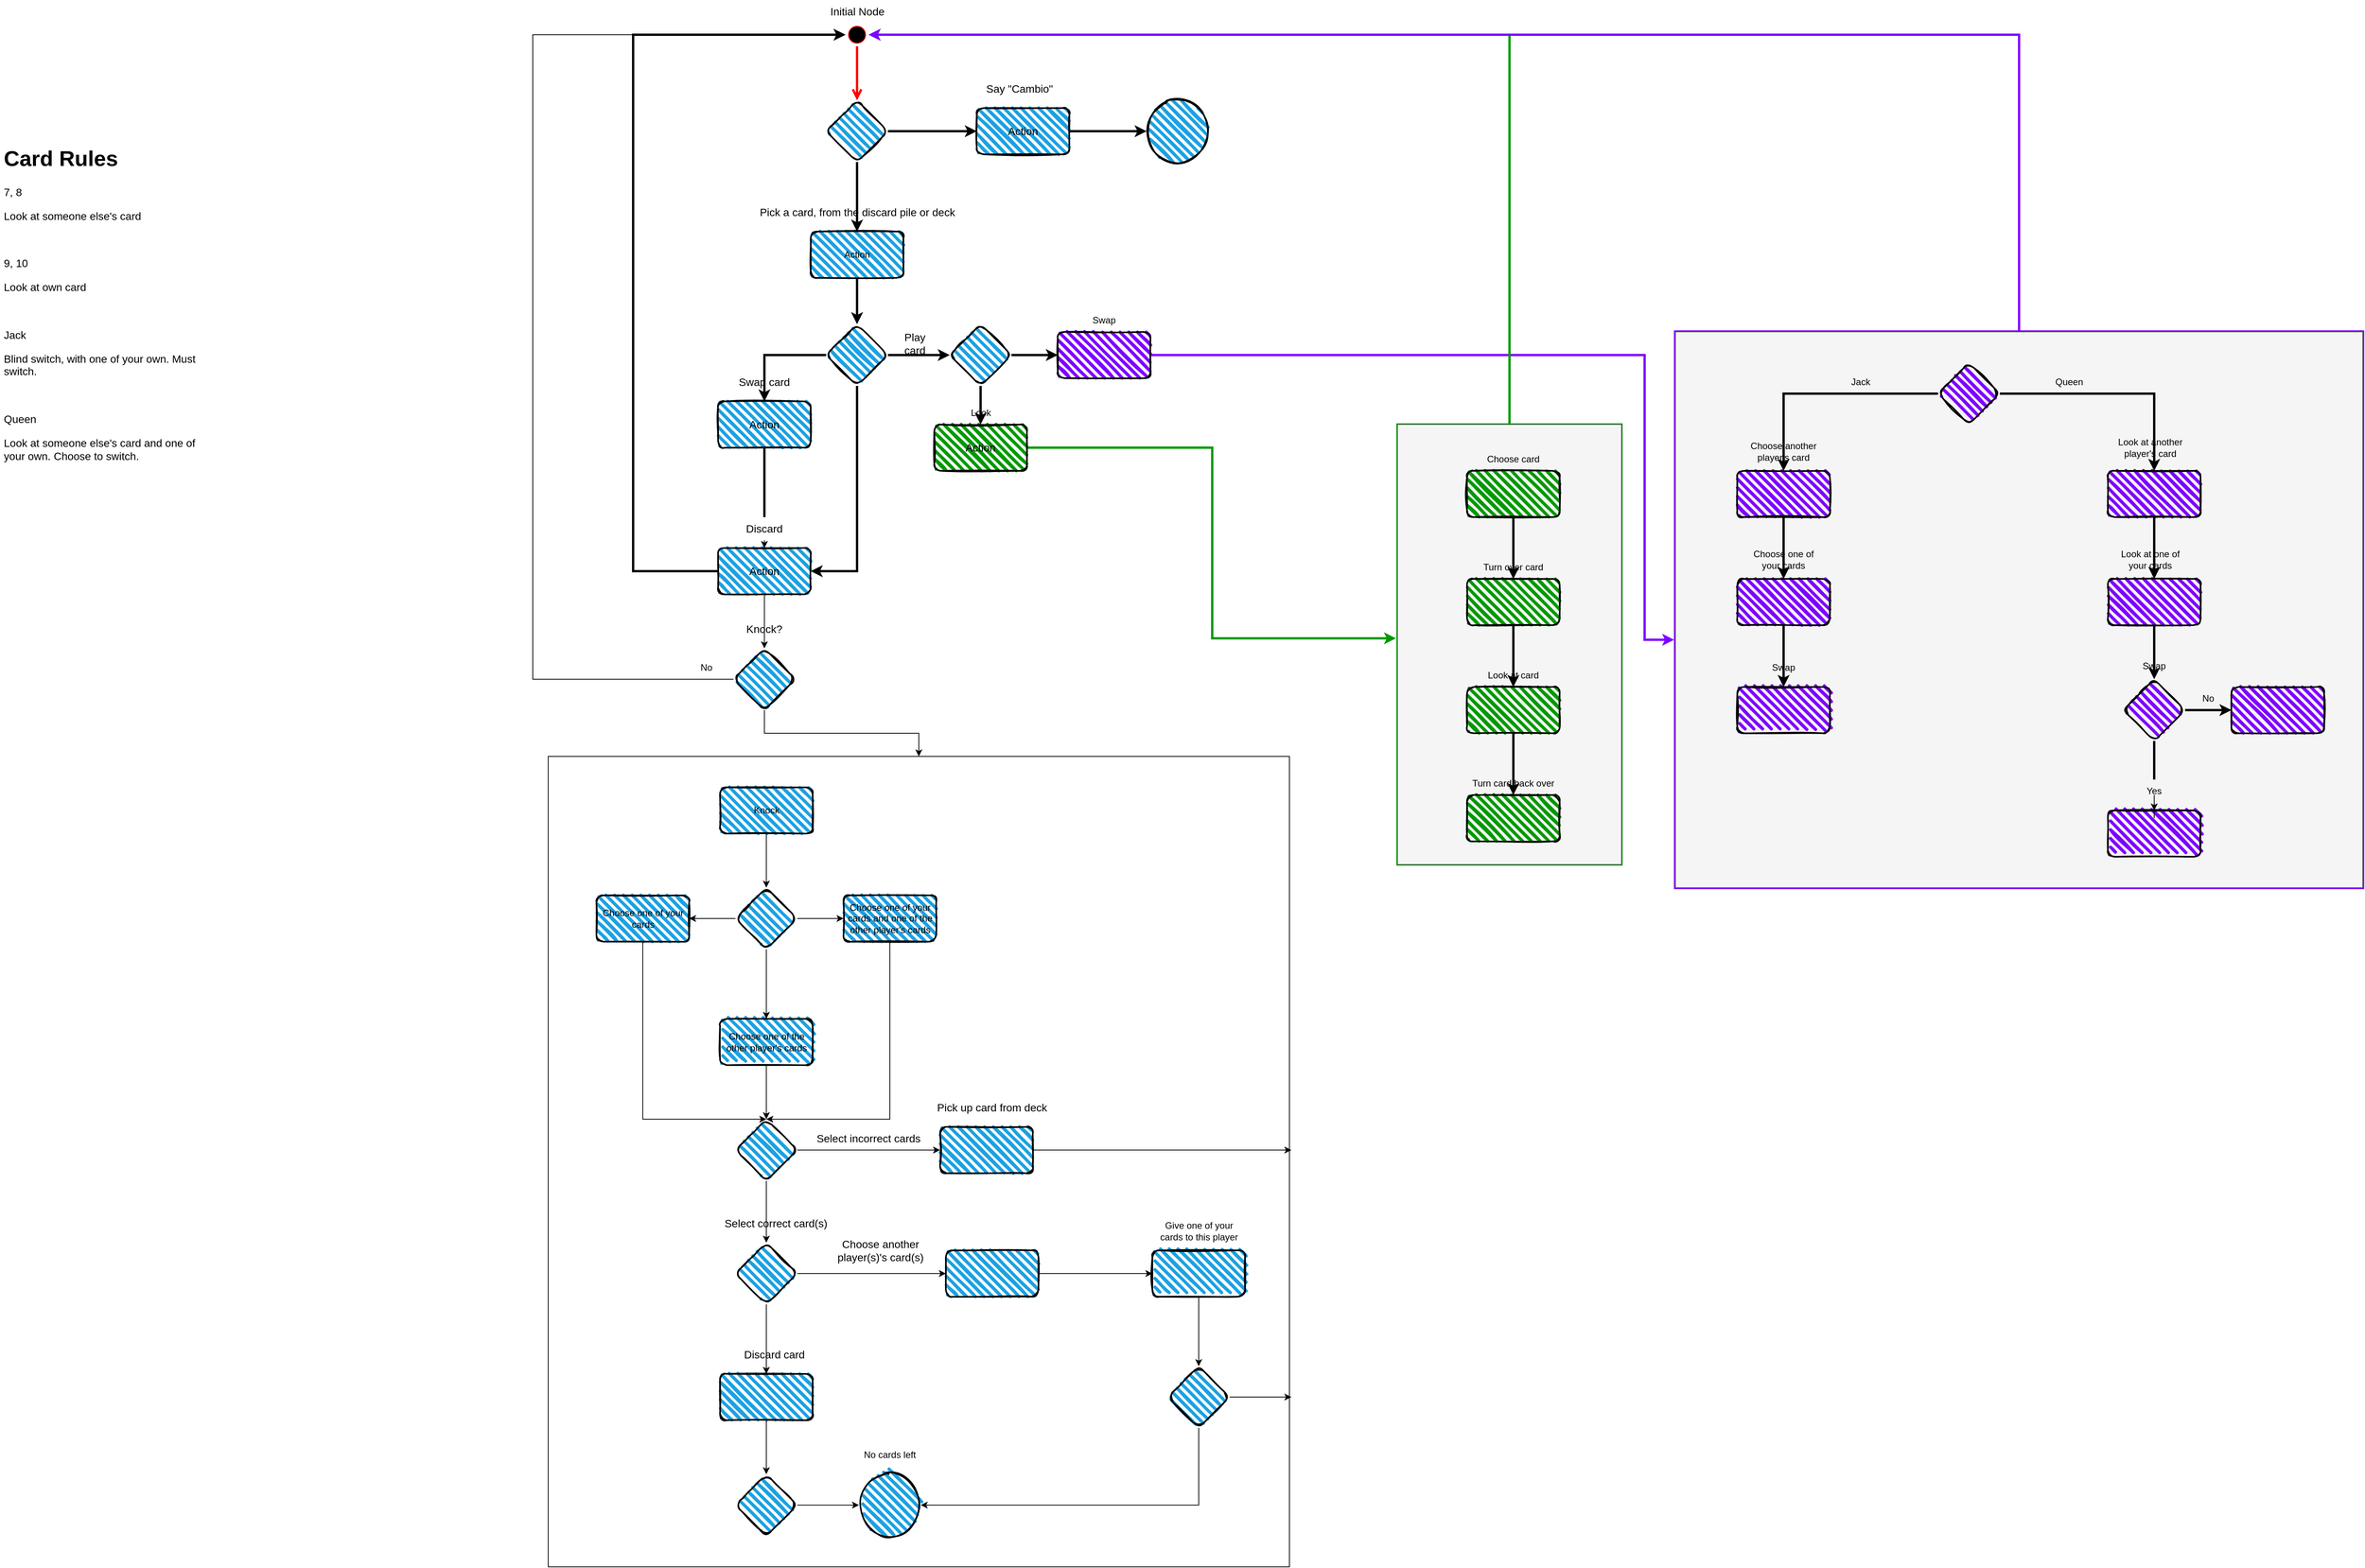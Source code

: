 <mxfile version="20.7.4" type="github">
  <diagram id="kgpKYQtTHZ0yAKxKKP6v" name="Page-1">
    <mxGraphModel dx="4380" dy="2946" grid="1" gridSize="10" guides="1" tooltips="1" connect="1" arrows="1" fold="1" page="1" pageScale="1" pageWidth="850" pageHeight="1100" math="0" shadow="0">
      <root>
        <mxCell id="0" />
        <mxCell id="1" parent="0" />
        <mxCell id="s_BYXz4qT-eq0fjf7td5-2" value="" style="ellipse;html=1;shape=startState;fillColor=#000000;strokeColor=#ff0000;" parent="1" vertex="1">
          <mxGeometry x="425" y="-130" width="30" height="30" as="geometry" />
        </mxCell>
        <mxCell id="s_BYXz4qT-eq0fjf7td5-3" value="" style="edgeStyle=orthogonalEdgeStyle;html=1;verticalAlign=bottom;endArrow=open;endSize=8;strokeColor=#ff0000;rounded=0;entryX=0.5;entryY=0;entryDx=0;entryDy=0;strokeWidth=3;" parent="1" source="s_BYXz4qT-eq0fjf7td5-2" target="s_BYXz4qT-eq0fjf7td5-45" edge="1">
          <mxGeometry relative="1" as="geometry">
            <mxPoint x="440" y="-60" as="targetPoint" />
          </mxGeometry>
        </mxCell>
        <mxCell id="s_BYXz4qT-eq0fjf7td5-54" value="" style="edgeStyle=orthogonalEdgeStyle;rounded=0;orthogonalLoop=1;jettySize=auto;html=1;fontSize=14;fontColor=#000000;entryX=0.5;entryY=0;entryDx=0;entryDy=0;strokeWidth=3;" parent="1" source="s_BYXz4qT-eq0fjf7td5-4" target="s_BYXz4qT-eq0fjf7td5-53" edge="1">
          <mxGeometry relative="1" as="geometry">
            <mxPoint x="440" y="240" as="targetPoint" />
          </mxGeometry>
        </mxCell>
        <mxCell id="s_BYXz4qT-eq0fjf7td5-4" value="Action" style="rounded=1;whiteSpace=wrap;html=1;strokeWidth=2;fillWeight=4;hachureGap=8;hachureAngle=45;fillColor=#1ba1e2;sketch=1;" parent="1" vertex="1">
          <mxGeometry x="380" y="140" width="120" height="60" as="geometry" />
        </mxCell>
        <mxCell id="s_BYXz4qT-eq0fjf7td5-7" value="Initial Node" style="text;html=1;align=center;verticalAlign=middle;resizable=0;points=[];autosize=1;strokeColor=none;fillColor=none;fontSize=14;fontColor=#000000;" parent="1" vertex="1">
          <mxGeometry x="395" y="-160" width="90" height="30" as="geometry" />
        </mxCell>
        <mxCell id="s_BYXz4qT-eq0fjf7td5-22" value="&lt;div&gt;Play card&lt;/div&gt;" style="text;html=1;strokeColor=none;fillColor=none;align=center;verticalAlign=middle;whiteSpace=wrap;rounded=0;fontSize=14;fontColor=#000000;" parent="1" vertex="1">
          <mxGeometry x="485" y="270" width="60" height="30" as="geometry" />
        </mxCell>
        <mxCell id="eqHWDvqcZG0WB3tzP_YS-23" value="" style="edgeStyle=orthogonalEdgeStyle;rounded=0;orthogonalLoop=1;jettySize=auto;html=1;strokeWidth=3;" parent="1" source="s_BYXz4qT-eq0fjf7td5-27" target="eqHWDvqcZG0WB3tzP_YS-22" edge="1">
          <mxGeometry relative="1" as="geometry" />
        </mxCell>
        <mxCell id="s_BYXz4qT-eq0fjf7td5-27" value="Action" style="rounded=1;whiteSpace=wrap;html=1;strokeWidth=2;fillWeight=4;hachureGap=8;hachureAngle=45;fillColor=#1ba1e2;sketch=1;fontSize=14;fontColor=#000000;" parent="1" vertex="1">
          <mxGeometry x="595" y="-20" width="120" height="60" as="geometry" />
        </mxCell>
        <mxCell id="s_BYXz4qT-eq0fjf7td5-32" value="&lt;h1&gt;Card Rules &lt;br&gt;&lt;/h1&gt;&lt;p&gt;7, 8&lt;/p&gt;&lt;p&gt;Look at someone else&#39;s card&lt;/p&gt;&lt;p&gt;&lt;br&gt;&lt;/p&gt;&lt;p&gt;9, 10&lt;/p&gt;&lt;p&gt;Look at own card&lt;/p&gt;&lt;p&gt;&lt;br&gt;&lt;/p&gt;&lt;p&gt;Jack&lt;/p&gt;&lt;p&gt;Blind switch, with one of your own. Must switch.&lt;br&gt;&lt;/p&gt;&lt;p&gt;&lt;br&gt;&lt;/p&gt;&lt;p&gt;Queen&lt;/p&gt;&lt;p&gt;Look at someone else&#39;s card and one of your own. Choose to switch.&lt;br&gt;&lt;/p&gt;" style="text;html=1;strokeColor=none;fillColor=none;spacing=5;spacingTop=-20;whiteSpace=wrap;overflow=hidden;rounded=0;fontSize=14;fontColor=#000000;" parent="1" vertex="1">
          <mxGeometry x="-670" y="20" width="270" height="440" as="geometry" />
        </mxCell>
        <mxCell id="s_BYXz4qT-eq0fjf7td5-33" value="Say &quot;Cambio&quot;" style="text;html=1;align=center;verticalAlign=middle;resizable=0;points=[];autosize=1;strokeColor=none;fillColor=none;fontSize=14;fontColor=#000000;" parent="1" vertex="1">
          <mxGeometry x="595" y="-60" width="110" height="30" as="geometry" />
        </mxCell>
        <mxCell id="s_BYXz4qT-eq0fjf7td5-34" value="&lt;div&gt;Pick a card, from the discard pile or deck&lt;/div&gt;" style="text;html=1;align=center;verticalAlign=middle;resizable=0;points=[];autosize=1;strokeColor=none;fillColor=none;fontSize=14;fontColor=#000000;" parent="1" vertex="1">
          <mxGeometry x="300" y="100" width="280" height="30" as="geometry" />
        </mxCell>
        <mxCell id="s_BYXz4qT-eq0fjf7td5-41" style="edgeStyle=orthogonalEdgeStyle;rounded=0;orthogonalLoop=1;jettySize=auto;html=1;exitX=0.5;exitY=1;exitDx=0;exitDy=0;entryX=0.5;entryY=0;entryDx=0;entryDy=0;fontSize=14;fontColor=#000000;startArrow=none;" parent="1" source="s_BYXz4qT-eq0fjf7td5-23" target="s_BYXz4qT-eq0fjf7td5-40" edge="1">
          <mxGeometry relative="1" as="geometry" />
        </mxCell>
        <mxCell id="s_BYXz4qT-eq0fjf7td5-36" value="Action" style="rounded=1;whiteSpace=wrap;html=1;strokeWidth=2;fillWeight=4;hachureGap=8;hachureAngle=45;fillColor=#1ba1e2;sketch=1;fontSize=14;fontColor=#000000;" parent="1" vertex="1">
          <mxGeometry x="260" y="360" width="120" height="60" as="geometry" />
        </mxCell>
        <mxCell id="eqHWDvqcZG0WB3tzP_YS-90" style="edgeStyle=orthogonalEdgeStyle;rounded=0;orthogonalLoop=1;jettySize=auto;html=1;exitX=1;exitY=0.5;exitDx=0;exitDy=0;entryX=-0.007;entryY=0.486;entryDx=0;entryDy=0;entryPerimeter=0;strokeWidth=3;strokeColor=#009900;" parent="1" source="s_BYXz4qT-eq0fjf7td5-37" target="eqHWDvqcZG0WB3tzP_YS-24" edge="1">
          <mxGeometry relative="1" as="geometry" />
        </mxCell>
        <mxCell id="s_BYXz4qT-eq0fjf7td5-37" value="Action" style="rounded=1;whiteSpace=wrap;html=1;strokeWidth=2;fillWeight=4;hachureGap=8;hachureAngle=45;fillColor=#009900;sketch=1;fontSize=14;fontColor=#000000;" parent="1" vertex="1">
          <mxGeometry x="540" y="390" width="120" height="60" as="geometry" />
        </mxCell>
        <mxCell id="s_BYXz4qT-eq0fjf7td5-39" value="Swap card" style="text;html=1;strokeColor=none;fillColor=none;align=center;verticalAlign=middle;whiteSpace=wrap;rounded=0;fontSize=14;fontColor=#000000;" parent="1" vertex="1">
          <mxGeometry x="275" y="320" width="90" height="30" as="geometry" />
        </mxCell>
        <mxCell id="s_BYXz4qT-eq0fjf7td5-52" style="edgeStyle=orthogonalEdgeStyle;rounded=0;orthogonalLoop=1;jettySize=auto;html=1;exitX=0;exitY=0.5;exitDx=0;exitDy=0;entryX=0;entryY=0.5;entryDx=0;entryDy=0;fontSize=14;fontColor=#000000;strokeWidth=3;" parent="1" source="s_BYXz4qT-eq0fjf7td5-40" target="s_BYXz4qT-eq0fjf7td5-2" edge="1">
          <mxGeometry relative="1" as="geometry">
            <Array as="points">
              <mxPoint x="150" y="580" />
              <mxPoint x="150" y="-115" />
            </Array>
          </mxGeometry>
        </mxCell>
        <mxCell id="dbSyfrJVP08CMZ8hDKbJ-19" value="" style="edgeStyle=orthogonalEdgeStyle;rounded=0;orthogonalLoop=1;jettySize=auto;html=1;" edge="1" parent="1" source="s_BYXz4qT-eq0fjf7td5-40" target="dbSyfrJVP08CMZ8hDKbJ-18">
          <mxGeometry relative="1" as="geometry" />
        </mxCell>
        <mxCell id="s_BYXz4qT-eq0fjf7td5-40" value="Action" style="rounded=1;whiteSpace=wrap;html=1;strokeWidth=2;fillWeight=4;hachureGap=8;hachureAngle=45;fillColor=#1ba1e2;sketch=1;fontSize=14;fontColor=#000000;" parent="1" vertex="1">
          <mxGeometry x="260" y="550" width="120" height="60" as="geometry" />
        </mxCell>
        <mxCell id="s_BYXz4qT-eq0fjf7td5-23" value="Discard" style="text;html=1;strokeColor=none;fillColor=none;align=center;verticalAlign=middle;whiteSpace=wrap;rounded=0;fontSize=14;fontColor=#000000;" parent="1" vertex="1">
          <mxGeometry x="290" y="510" width="60" height="30" as="geometry" />
        </mxCell>
        <mxCell id="s_BYXz4qT-eq0fjf7td5-42" value="" style="edgeStyle=orthogonalEdgeStyle;rounded=0;orthogonalLoop=1;jettySize=auto;html=1;exitX=0.5;exitY=1;exitDx=0;exitDy=0;entryX=0.5;entryY=0;entryDx=0;entryDy=0;fontSize=14;fontColor=#000000;endArrow=none;strokeWidth=3;" parent="1" source="s_BYXz4qT-eq0fjf7td5-36" target="s_BYXz4qT-eq0fjf7td5-23" edge="1">
          <mxGeometry relative="1" as="geometry">
            <mxPoint x="320" y="420" as="sourcePoint" />
            <mxPoint x="320" y="470" as="targetPoint" />
          </mxGeometry>
        </mxCell>
        <mxCell id="s_BYXz4qT-eq0fjf7td5-48" style="edgeStyle=orthogonalEdgeStyle;rounded=0;orthogonalLoop=1;jettySize=auto;html=1;exitX=0.5;exitY=1;exitDx=0;exitDy=0;entryX=0.5;entryY=0;entryDx=0;entryDy=0;fontSize=14;fontColor=#000000;strokeWidth=3;" parent="1" source="s_BYXz4qT-eq0fjf7td5-45" target="s_BYXz4qT-eq0fjf7td5-4" edge="1">
          <mxGeometry relative="1" as="geometry" />
        </mxCell>
        <mxCell id="s_BYXz4qT-eq0fjf7td5-50" style="edgeStyle=orthogonalEdgeStyle;rounded=0;orthogonalLoop=1;jettySize=auto;html=1;exitX=1;exitY=0.5;exitDx=0;exitDy=0;entryX=0;entryY=0.5;entryDx=0;entryDy=0;fontSize=14;fontColor=#000000;strokeWidth=3;" parent="1" source="s_BYXz4qT-eq0fjf7td5-45" target="s_BYXz4qT-eq0fjf7td5-27" edge="1">
          <mxGeometry relative="1" as="geometry" />
        </mxCell>
        <mxCell id="s_BYXz4qT-eq0fjf7td5-45" value="" style="rhombus;whiteSpace=wrap;html=1;fontSize=14;fillColor=#1ba1e2;fontColor=#000000;rounded=1;strokeWidth=2;fillWeight=4;hachureGap=8;hachureAngle=45;sketch=1;" parent="1" vertex="1">
          <mxGeometry x="400" y="-30" width="80" height="80" as="geometry" />
        </mxCell>
        <mxCell id="s_BYXz4qT-eq0fjf7td5-56" style="edgeStyle=orthogonalEdgeStyle;rounded=0;orthogonalLoop=1;jettySize=auto;html=1;exitX=0;exitY=0.5;exitDx=0;exitDy=0;fontSize=14;fontColor=#000000;entryX=0.5;entryY=0;entryDx=0;entryDy=0;strokeWidth=3;" parent="1" source="s_BYXz4qT-eq0fjf7td5-53" target="s_BYXz4qT-eq0fjf7td5-36" edge="1">
          <mxGeometry relative="1" as="geometry">
            <mxPoint x="330" y="280" as="targetPoint" />
          </mxGeometry>
        </mxCell>
        <mxCell id="eqHWDvqcZG0WB3tzP_YS-37" style="edgeStyle=orthogonalEdgeStyle;rounded=0;orthogonalLoop=1;jettySize=auto;html=1;exitX=0.5;exitY=1;exitDx=0;exitDy=0;entryX=1;entryY=0.5;entryDx=0;entryDy=0;strokeWidth=3;" parent="1" source="s_BYXz4qT-eq0fjf7td5-53" target="s_BYXz4qT-eq0fjf7td5-40" edge="1">
          <mxGeometry relative="1" as="geometry" />
        </mxCell>
        <mxCell id="eqHWDvqcZG0WB3tzP_YS-40" value="" style="edgeStyle=orthogonalEdgeStyle;rounded=0;orthogonalLoop=1;jettySize=auto;html=1;strokeWidth=3;" parent="1" source="s_BYXz4qT-eq0fjf7td5-53" target="eqHWDvqcZG0WB3tzP_YS-39" edge="1">
          <mxGeometry relative="1" as="geometry" />
        </mxCell>
        <mxCell id="s_BYXz4qT-eq0fjf7td5-53" value="" style="rhombus;whiteSpace=wrap;html=1;fillColor=#1ba1e2;rounded=1;strokeWidth=2;fillWeight=4;hachureGap=8;hachureAngle=45;sketch=1;" parent="1" vertex="1">
          <mxGeometry x="400" y="260" width="80" height="80" as="geometry" />
        </mxCell>
        <mxCell id="s_BYXz4qT-eq0fjf7td5-59" value="Knock?" style="text;html=1;strokeColor=none;fillColor=none;align=center;verticalAlign=middle;whiteSpace=wrap;rounded=0;fontSize=14;fontColor=#000000;" parent="1" vertex="1">
          <mxGeometry x="290" y="640" width="60" height="30" as="geometry" />
        </mxCell>
        <mxCell id="eqHWDvqcZG0WB3tzP_YS-22" value="" style="ellipse;whiteSpace=wrap;html=1;fontSize=14;fillColor=#1ba1e2;fontColor=#000000;rounded=1;strokeWidth=2;fillWeight=4;hachureGap=8;hachureAngle=45;sketch=1;" parent="1" vertex="1">
          <mxGeometry x="815" y="-30" width="80" height="80" as="geometry" />
        </mxCell>
        <mxCell id="eqHWDvqcZG0WB3tzP_YS-42" value="" style="edgeStyle=orthogonalEdgeStyle;rounded=0;orthogonalLoop=1;jettySize=auto;html=1;strokeWidth=3;" parent="1" source="eqHWDvqcZG0WB3tzP_YS-39" target="eqHWDvqcZG0WB3tzP_YS-41" edge="1">
          <mxGeometry relative="1" as="geometry" />
        </mxCell>
        <mxCell id="eqHWDvqcZG0WB3tzP_YS-43" style="edgeStyle=orthogonalEdgeStyle;rounded=0;orthogonalLoop=1;jettySize=auto;html=1;exitX=0.5;exitY=1;exitDx=0;exitDy=0;strokeWidth=3;" parent="1" source="eqHWDvqcZG0WB3tzP_YS-39" target="s_BYXz4qT-eq0fjf7td5-37" edge="1">
          <mxGeometry relative="1" as="geometry" />
        </mxCell>
        <mxCell id="eqHWDvqcZG0WB3tzP_YS-39" value="" style="rhombus;whiteSpace=wrap;html=1;fillColor=#1ba1e2;rounded=1;strokeWidth=2;fillWeight=4;hachureGap=8;hachureAngle=45;sketch=1;" parent="1" vertex="1">
          <mxGeometry x="560" y="260" width="80" height="80" as="geometry" />
        </mxCell>
        <mxCell id="eqHWDvqcZG0WB3tzP_YS-91" style="edgeStyle=orthogonalEdgeStyle;rounded=0;orthogonalLoop=1;jettySize=auto;html=1;exitX=1;exitY=0.5;exitDx=0;exitDy=0;entryX=-0.002;entryY=0.554;entryDx=0;entryDy=0;entryPerimeter=0;strokeColor=#7F00FF;strokeWidth=3;" parent="1" source="eqHWDvqcZG0WB3tzP_YS-41" target="eqHWDvqcZG0WB3tzP_YS-49" edge="1">
          <mxGeometry relative="1" as="geometry">
            <Array as="points">
              <mxPoint x="1460" y="300" />
              <mxPoint x="1460" y="669" />
            </Array>
          </mxGeometry>
        </mxCell>
        <mxCell id="eqHWDvqcZG0WB3tzP_YS-41" value="" style="whiteSpace=wrap;html=1;fillColor=#7F00FF;rounded=1;strokeWidth=2;fillWeight=4;hachureGap=8;hachureAngle=45;sketch=1;" parent="1" vertex="1">
          <mxGeometry x="700" y="270" width="120" height="60" as="geometry" />
        </mxCell>
        <mxCell id="eqHWDvqcZG0WB3tzP_YS-44" value="Swap" style="text;html=1;strokeColor=none;fillColor=none;align=center;verticalAlign=middle;whiteSpace=wrap;rounded=0;" parent="1" vertex="1">
          <mxGeometry x="730" y="240" width="60" height="30" as="geometry" />
        </mxCell>
        <mxCell id="eqHWDvqcZG0WB3tzP_YS-45" value="Look" style="text;html=1;align=center;verticalAlign=middle;resizable=0;points=[];autosize=1;strokeColor=none;fillColor=none;" parent="1" vertex="1">
          <mxGeometry x="575" y="360" width="50" height="30" as="geometry" />
        </mxCell>
        <mxCell id="eqHWDvqcZG0WB3tzP_YS-48" value="" style="group;strokeColor=#009900;strokeWidth=3;" parent="1" vertex="1" connectable="0">
          <mxGeometry x="1140" y="390" width="290" height="570" as="geometry" />
        </mxCell>
        <mxCell id="eqHWDvqcZG0WB3tzP_YS-24" value="" style="rounded=0;whiteSpace=wrap;html=1;fillColor=#f5f5f5;strokeColor=#666666;fontColor=#333333;" parent="eqHWDvqcZG0WB3tzP_YS-48" vertex="1">
          <mxGeometry width="290" height="570" as="geometry" />
        </mxCell>
        <mxCell id="eqHWDvqcZG0WB3tzP_YS-25" value="" style="rounded=1;whiteSpace=wrap;html=1;strokeWidth=2;fillWeight=4;hachureGap=8;hachureAngle=45;fillColor=#009900;sketch=1;" parent="eqHWDvqcZG0WB3tzP_YS-48" vertex="1">
          <mxGeometry x="90" y="60" width="120" height="60" as="geometry" />
        </mxCell>
        <mxCell id="eqHWDvqcZG0WB3tzP_YS-26" value="" style="whiteSpace=wrap;html=1;fillColor=#009900;rounded=1;strokeWidth=2;fillWeight=4;hachureGap=8;hachureAngle=45;sketch=1;" parent="eqHWDvqcZG0WB3tzP_YS-48" vertex="1">
          <mxGeometry x="90" y="200" width="120" height="60" as="geometry" />
        </mxCell>
        <mxCell id="eqHWDvqcZG0WB3tzP_YS-27" value="" style="edgeStyle=orthogonalEdgeStyle;rounded=0;orthogonalLoop=1;jettySize=auto;html=1;strokeWidth=3;" parent="eqHWDvqcZG0WB3tzP_YS-48" source="eqHWDvqcZG0WB3tzP_YS-25" target="eqHWDvqcZG0WB3tzP_YS-26" edge="1">
          <mxGeometry relative="1" as="geometry" />
        </mxCell>
        <mxCell id="eqHWDvqcZG0WB3tzP_YS-28" value="Choose card" style="text;html=1;strokeColor=none;fillColor=none;align=center;verticalAlign=middle;whiteSpace=wrap;rounded=0;" parent="eqHWDvqcZG0WB3tzP_YS-48" vertex="1">
          <mxGeometry x="95" y="30" width="110" height="30" as="geometry" />
        </mxCell>
        <mxCell id="eqHWDvqcZG0WB3tzP_YS-29" value="&lt;div&gt;Turn over card&lt;/div&gt;" style="text;html=1;strokeColor=none;fillColor=none;align=center;verticalAlign=middle;whiteSpace=wrap;rounded=0;" parent="eqHWDvqcZG0WB3tzP_YS-48" vertex="1">
          <mxGeometry x="105" y="170" width="90" height="30" as="geometry" />
        </mxCell>
        <mxCell id="eqHWDvqcZG0WB3tzP_YS-30" value="" style="whiteSpace=wrap;html=1;fillColor=#009900;rounded=1;strokeWidth=2;fillWeight=4;hachureGap=8;hachureAngle=45;sketch=1;" parent="eqHWDvqcZG0WB3tzP_YS-48" vertex="1">
          <mxGeometry x="90" y="340" width="120" height="60" as="geometry" />
        </mxCell>
        <mxCell id="eqHWDvqcZG0WB3tzP_YS-31" value="" style="edgeStyle=orthogonalEdgeStyle;rounded=0;orthogonalLoop=1;jettySize=auto;html=1;strokeWidth=3;" parent="eqHWDvqcZG0WB3tzP_YS-48" source="eqHWDvqcZG0WB3tzP_YS-26" target="eqHWDvqcZG0WB3tzP_YS-30" edge="1">
          <mxGeometry relative="1" as="geometry" />
        </mxCell>
        <mxCell id="eqHWDvqcZG0WB3tzP_YS-32" value="Look at card" style="text;html=1;strokeColor=none;fillColor=none;align=center;verticalAlign=middle;whiteSpace=wrap;rounded=0;" parent="eqHWDvqcZG0WB3tzP_YS-48" vertex="1">
          <mxGeometry x="105" y="310" width="90" height="30" as="geometry" />
        </mxCell>
        <mxCell id="eqHWDvqcZG0WB3tzP_YS-33" value="" style="whiteSpace=wrap;html=1;fillColor=#009900;rounded=1;strokeWidth=2;fillWeight=4;hachureGap=8;hachureAngle=45;sketch=1;" parent="eqHWDvqcZG0WB3tzP_YS-48" vertex="1">
          <mxGeometry x="90" y="480" width="120" height="60" as="geometry" />
        </mxCell>
        <mxCell id="eqHWDvqcZG0WB3tzP_YS-34" value="" style="edgeStyle=orthogonalEdgeStyle;rounded=0;orthogonalLoop=1;jettySize=auto;html=1;strokeWidth=3;" parent="eqHWDvqcZG0WB3tzP_YS-48" source="eqHWDvqcZG0WB3tzP_YS-30" target="eqHWDvqcZG0WB3tzP_YS-33" edge="1">
          <mxGeometry relative="1" as="geometry" />
        </mxCell>
        <mxCell id="eqHWDvqcZG0WB3tzP_YS-35" value="Turn card back over" style="text;html=1;strokeColor=none;fillColor=none;align=center;verticalAlign=middle;whiteSpace=wrap;rounded=0;" parent="eqHWDvqcZG0WB3tzP_YS-48" vertex="1">
          <mxGeometry x="85" y="450" width="130" height="30" as="geometry" />
        </mxCell>
        <mxCell id="eqHWDvqcZG0WB3tzP_YS-89" value="" style="group;strokeColor=#7F00FF;strokeWidth=4;" parent="1" vertex="1" connectable="0">
          <mxGeometry x="1500" y="270" width="890" height="720" as="geometry" />
        </mxCell>
        <mxCell id="eqHWDvqcZG0WB3tzP_YS-49" value="" style="rounded=0;whiteSpace=wrap;html=1;fillColor=#f5f5f5;fontColor=#333333;strokeColor=#666666;" parent="eqHWDvqcZG0WB3tzP_YS-89" vertex="1">
          <mxGeometry width="890" height="720" as="geometry" />
        </mxCell>
        <mxCell id="eqHWDvqcZG0WB3tzP_YS-50" value="" style="rounded=1;whiteSpace=wrap;html=1;strokeWidth=2;fillWeight=4;hachureGap=8;hachureAngle=45;fillColor=#7F00FF;sketch=1;" parent="eqHWDvqcZG0WB3tzP_YS-89" vertex="1">
          <mxGeometry x="80" y="180" width="120" height="60" as="geometry" />
        </mxCell>
        <mxCell id="eqHWDvqcZG0WB3tzP_YS-51" value="Choose another player&#39;s card" style="text;html=1;strokeColor=none;fillColor=none;align=center;verticalAlign=middle;whiteSpace=wrap;rounded=0;" parent="eqHWDvqcZG0WB3tzP_YS-89" vertex="1">
          <mxGeometry x="80" y="140" width="120" height="30" as="geometry" />
        </mxCell>
        <mxCell id="eqHWDvqcZG0WB3tzP_YS-52" value="" style="whiteSpace=wrap;html=1;fillColor=#7F00FF;rounded=1;strokeWidth=2;fillWeight=4;hachureGap=8;hachureAngle=45;sketch=1;" parent="eqHWDvqcZG0WB3tzP_YS-89" vertex="1">
          <mxGeometry x="80" y="320" width="120" height="60" as="geometry" />
        </mxCell>
        <mxCell id="eqHWDvqcZG0WB3tzP_YS-53" value="" style="edgeStyle=orthogonalEdgeStyle;rounded=0;orthogonalLoop=1;jettySize=auto;html=1;strokeWidth=3;" parent="eqHWDvqcZG0WB3tzP_YS-89" source="eqHWDvqcZG0WB3tzP_YS-50" target="eqHWDvqcZG0WB3tzP_YS-52" edge="1">
          <mxGeometry relative="1" as="geometry" />
        </mxCell>
        <mxCell id="eqHWDvqcZG0WB3tzP_YS-54" value="Choose one of your cards" style="text;html=1;strokeColor=none;fillColor=none;align=center;verticalAlign=middle;whiteSpace=wrap;rounded=0;" parent="eqHWDvqcZG0WB3tzP_YS-89" vertex="1">
          <mxGeometry x="95" y="280" width="90" height="30" as="geometry" />
        </mxCell>
        <mxCell id="eqHWDvqcZG0WB3tzP_YS-55" value="" style="whiteSpace=wrap;html=1;fillColor=#7F00FF;rounded=1;strokeWidth=2;fillWeight=4;hachureGap=8;hachureAngle=45;sketch=1;" parent="eqHWDvqcZG0WB3tzP_YS-89" vertex="1">
          <mxGeometry x="80" y="460" width="120" height="60" as="geometry" />
        </mxCell>
        <mxCell id="eqHWDvqcZG0WB3tzP_YS-56" value="" style="edgeStyle=orthogonalEdgeStyle;rounded=0;orthogonalLoop=1;jettySize=auto;html=1;strokeWidth=3;" parent="eqHWDvqcZG0WB3tzP_YS-89" source="eqHWDvqcZG0WB3tzP_YS-52" target="eqHWDvqcZG0WB3tzP_YS-55" edge="1">
          <mxGeometry relative="1" as="geometry" />
        </mxCell>
        <mxCell id="eqHWDvqcZG0WB3tzP_YS-58" value="Swap" style="text;html=1;strokeColor=none;fillColor=none;align=center;verticalAlign=middle;whiteSpace=wrap;rounded=0;" parent="eqHWDvqcZG0WB3tzP_YS-89" vertex="1">
          <mxGeometry x="110" y="420" width="60" height="30" as="geometry" />
        </mxCell>
        <mxCell id="eqHWDvqcZG0WB3tzP_YS-66" style="edgeStyle=orthogonalEdgeStyle;rounded=0;orthogonalLoop=1;jettySize=auto;html=1;exitX=0;exitY=0.5;exitDx=0;exitDy=0;entryX=0.5;entryY=0;entryDx=0;entryDy=0;strokeWidth=3;" parent="eqHWDvqcZG0WB3tzP_YS-89" source="eqHWDvqcZG0WB3tzP_YS-59" target="eqHWDvqcZG0WB3tzP_YS-50" edge="1">
          <mxGeometry relative="1" as="geometry" />
        </mxCell>
        <mxCell id="eqHWDvqcZG0WB3tzP_YS-59" value="" style="rhombus;whiteSpace=wrap;html=1;fillColor=#7F00FF;rounded=1;strokeWidth=2;fillWeight=4;hachureGap=8;hachureAngle=45;sketch=1;" parent="eqHWDvqcZG0WB3tzP_YS-89" vertex="1">
          <mxGeometry x="340" y="40" width="80" height="80" as="geometry" />
        </mxCell>
        <mxCell id="eqHWDvqcZG0WB3tzP_YS-67" value="" style="whiteSpace=wrap;html=1;fillColor=#7F00FF;rounded=1;strokeWidth=2;fillWeight=4;hachureGap=8;hachureAngle=45;sketch=1;" parent="eqHWDvqcZG0WB3tzP_YS-89" vertex="1">
          <mxGeometry x="560" y="180" width="120" height="60" as="geometry" />
        </mxCell>
        <mxCell id="eqHWDvqcZG0WB3tzP_YS-68" value="" style="edgeStyle=orthogonalEdgeStyle;rounded=0;orthogonalLoop=1;jettySize=auto;html=1;strokeWidth=3;" parent="eqHWDvqcZG0WB3tzP_YS-89" source="eqHWDvqcZG0WB3tzP_YS-59" target="eqHWDvqcZG0WB3tzP_YS-67" edge="1">
          <mxGeometry relative="1" as="geometry" />
        </mxCell>
        <mxCell id="eqHWDvqcZG0WB3tzP_YS-69" value="Jack" style="text;html=1;strokeColor=none;fillColor=none;align=center;verticalAlign=middle;whiteSpace=wrap;rounded=0;" parent="eqHWDvqcZG0WB3tzP_YS-89" vertex="1">
          <mxGeometry x="210" y="50" width="60" height="30" as="geometry" />
        </mxCell>
        <mxCell id="eqHWDvqcZG0WB3tzP_YS-70" value="Queen" style="text;html=1;strokeColor=none;fillColor=none;align=center;verticalAlign=middle;whiteSpace=wrap;rounded=0;" parent="eqHWDvqcZG0WB3tzP_YS-89" vertex="1">
          <mxGeometry x="480" y="50" width="60" height="30" as="geometry" />
        </mxCell>
        <mxCell id="eqHWDvqcZG0WB3tzP_YS-71" value="Look at another player&#39;s card" style="text;html=1;strokeColor=none;fillColor=none;align=center;verticalAlign=middle;whiteSpace=wrap;rounded=0;" parent="eqHWDvqcZG0WB3tzP_YS-89" vertex="1">
          <mxGeometry x="560" y="135" width="110" height="30" as="geometry" />
        </mxCell>
        <mxCell id="eqHWDvqcZG0WB3tzP_YS-72" value="" style="whiteSpace=wrap;html=1;fillColor=#7F00FF;rounded=1;strokeWidth=2;fillWeight=4;hachureGap=8;hachureAngle=45;sketch=1;" parent="eqHWDvqcZG0WB3tzP_YS-89" vertex="1">
          <mxGeometry x="560" y="320" width="120" height="60" as="geometry" />
        </mxCell>
        <mxCell id="eqHWDvqcZG0WB3tzP_YS-73" value="" style="edgeStyle=orthogonalEdgeStyle;rounded=0;orthogonalLoop=1;jettySize=auto;html=1;strokeWidth=3;" parent="eqHWDvqcZG0WB3tzP_YS-89" source="eqHWDvqcZG0WB3tzP_YS-67" target="eqHWDvqcZG0WB3tzP_YS-72" edge="1">
          <mxGeometry relative="1" as="geometry" />
        </mxCell>
        <mxCell id="eqHWDvqcZG0WB3tzP_YS-74" value="Look at one of your cards" style="text;html=1;strokeColor=none;fillColor=none;align=center;verticalAlign=middle;whiteSpace=wrap;rounded=0;" parent="eqHWDvqcZG0WB3tzP_YS-89" vertex="1">
          <mxGeometry x="570" y="280" width="90" height="30" as="geometry" />
        </mxCell>
        <mxCell id="eqHWDvqcZG0WB3tzP_YS-78" value="" style="rhombus;whiteSpace=wrap;html=1;fillColor=#7F00FF;rounded=1;strokeWidth=2;fillWeight=4;hachureGap=8;hachureAngle=45;sketch=1;" parent="eqHWDvqcZG0WB3tzP_YS-89" vertex="1">
          <mxGeometry x="580" y="450" width="80" height="80" as="geometry" />
        </mxCell>
        <mxCell id="eqHWDvqcZG0WB3tzP_YS-79" value="" style="edgeStyle=orthogonalEdgeStyle;rounded=0;orthogonalLoop=1;jettySize=auto;html=1;strokeWidth=3;" parent="eqHWDvqcZG0WB3tzP_YS-89" source="eqHWDvqcZG0WB3tzP_YS-72" target="eqHWDvqcZG0WB3tzP_YS-78" edge="1">
          <mxGeometry relative="1" as="geometry" />
        </mxCell>
        <mxCell id="eqHWDvqcZG0WB3tzP_YS-80" value="Swap" style="text;html=1;strokeColor=none;fillColor=none;align=center;verticalAlign=middle;whiteSpace=wrap;rounded=0;" parent="eqHWDvqcZG0WB3tzP_YS-89" vertex="1">
          <mxGeometry x="590" y="418" width="60" height="30" as="geometry" />
        </mxCell>
        <mxCell id="eqHWDvqcZG0WB3tzP_YS-81" value="" style="whiteSpace=wrap;html=1;fillColor=#7F00FF;rounded=1;strokeWidth=2;fillWeight=4;hachureGap=8;hachureAngle=45;sketch=1;" parent="eqHWDvqcZG0WB3tzP_YS-89" vertex="1">
          <mxGeometry x="720" y="460" width="120" height="60" as="geometry" />
        </mxCell>
        <mxCell id="eqHWDvqcZG0WB3tzP_YS-82" value="" style="edgeStyle=orthogonalEdgeStyle;rounded=0;orthogonalLoop=1;jettySize=auto;html=1;strokeWidth=3;" parent="eqHWDvqcZG0WB3tzP_YS-89" source="eqHWDvqcZG0WB3tzP_YS-78" target="eqHWDvqcZG0WB3tzP_YS-81" edge="1">
          <mxGeometry relative="1" as="geometry" />
        </mxCell>
        <mxCell id="eqHWDvqcZG0WB3tzP_YS-83" value="No" style="text;html=1;strokeColor=none;fillColor=none;align=center;verticalAlign=middle;whiteSpace=wrap;rounded=0;" parent="eqHWDvqcZG0WB3tzP_YS-89" vertex="1">
          <mxGeometry x="660" y="460" width="60" height="30" as="geometry" />
        </mxCell>
        <mxCell id="eqHWDvqcZG0WB3tzP_YS-84" value="" style="whiteSpace=wrap;html=1;fillColor=#7F00FF;rounded=1;strokeWidth=2;fillWeight=4;hachureGap=8;hachureAngle=45;sketch=1;" parent="eqHWDvqcZG0WB3tzP_YS-89" vertex="1">
          <mxGeometry x="560" y="620" width="120" height="60" as="geometry" />
        </mxCell>
        <mxCell id="eqHWDvqcZG0WB3tzP_YS-86" value="Yes" style="text;html=1;strokeColor=none;fillColor=none;align=center;verticalAlign=middle;whiteSpace=wrap;rounded=0;" parent="eqHWDvqcZG0WB3tzP_YS-89" vertex="1">
          <mxGeometry x="590" y="580" width="60" height="30" as="geometry" />
        </mxCell>
        <mxCell id="eqHWDvqcZG0WB3tzP_YS-85" value="" style="edgeStyle=orthogonalEdgeStyle;rounded=0;orthogonalLoop=1;jettySize=auto;html=1;startArrow=none;" parent="eqHWDvqcZG0WB3tzP_YS-89" source="eqHWDvqcZG0WB3tzP_YS-86" target="eqHWDvqcZG0WB3tzP_YS-84" edge="1">
          <mxGeometry relative="1" as="geometry" />
        </mxCell>
        <mxCell id="eqHWDvqcZG0WB3tzP_YS-87" value="" style="edgeStyle=orthogonalEdgeStyle;rounded=0;orthogonalLoop=1;jettySize=auto;html=1;endArrow=none;strokeWidth=3;" parent="eqHWDvqcZG0WB3tzP_YS-89" source="eqHWDvqcZG0WB3tzP_YS-78" target="eqHWDvqcZG0WB3tzP_YS-86" edge="1">
          <mxGeometry relative="1" as="geometry">
            <mxPoint x="620" y="530" as="sourcePoint" />
            <mxPoint x="620" y="620" as="targetPoint" />
          </mxGeometry>
        </mxCell>
        <mxCell id="eqHWDvqcZG0WB3tzP_YS-92" style="edgeStyle=orthogonalEdgeStyle;rounded=0;orthogonalLoop=1;jettySize=auto;html=1;exitX=0.5;exitY=0;exitDx=0;exitDy=0;entryX=1;entryY=0.5;entryDx=0;entryDy=0;strokeWidth=3;strokeColor=#009900;" parent="1" source="eqHWDvqcZG0WB3tzP_YS-24" target="s_BYXz4qT-eq0fjf7td5-2" edge="1">
          <mxGeometry relative="1" as="geometry" />
        </mxCell>
        <mxCell id="eqHWDvqcZG0WB3tzP_YS-93" style="edgeStyle=orthogonalEdgeStyle;rounded=0;orthogonalLoop=1;jettySize=auto;html=1;exitX=0.5;exitY=0;exitDx=0;exitDy=0;entryX=1;entryY=0.5;entryDx=0;entryDy=0;strokeWidth=3;strokeColor=#7F00FF;" parent="1" source="eqHWDvqcZG0WB3tzP_YS-49" target="s_BYXz4qT-eq0fjf7td5-2" edge="1">
          <mxGeometry relative="1" as="geometry" />
        </mxCell>
        <mxCell id="dbSyfrJVP08CMZ8hDKbJ-20" style="edgeStyle=orthogonalEdgeStyle;rounded=0;orthogonalLoop=1;jettySize=auto;html=1;exitX=0;exitY=0.5;exitDx=0;exitDy=0;entryX=0;entryY=0.5;entryDx=0;entryDy=0;" edge="1" parent="1" source="dbSyfrJVP08CMZ8hDKbJ-18" target="s_BYXz4qT-eq0fjf7td5-2">
          <mxGeometry relative="1" as="geometry">
            <Array as="points">
              <mxPoint x="20" y="720" />
              <mxPoint x="20" y="-115" />
            </Array>
          </mxGeometry>
        </mxCell>
        <mxCell id="dbSyfrJVP08CMZ8hDKbJ-54" style="edgeStyle=orthogonalEdgeStyle;rounded=0;orthogonalLoop=1;jettySize=auto;html=1;entryX=0.5;entryY=0;entryDx=0;entryDy=0;" edge="1" parent="1" source="dbSyfrJVP08CMZ8hDKbJ-18" target="dbSyfrJVP08CMZ8hDKbJ-28">
          <mxGeometry relative="1" as="geometry" />
        </mxCell>
        <mxCell id="dbSyfrJVP08CMZ8hDKbJ-18" value="" style="rhombus;whiteSpace=wrap;html=1;fontSize=14;fillColor=#1ba1e2;fontColor=#000000;rounded=1;strokeWidth=2;fillWeight=4;hachureGap=8;hachureAngle=45;sketch=1;" vertex="1" parent="1">
          <mxGeometry x="280" y="680" width="80" height="80" as="geometry" />
        </mxCell>
        <mxCell id="dbSyfrJVP08CMZ8hDKbJ-21" value="No" style="text;html=1;strokeColor=none;fillColor=none;align=center;verticalAlign=middle;whiteSpace=wrap;rounded=0;" vertex="1" parent="1">
          <mxGeometry x="215" y="690" width="60" height="30" as="geometry" />
        </mxCell>
        <mxCell id="dbSyfrJVP08CMZ8hDKbJ-52" value="" style="group" vertex="1" connectable="0" parent="1">
          <mxGeometry x="40" y="820" width="962.5" height="1050" as="geometry" />
        </mxCell>
        <mxCell id="dbSyfrJVP08CMZ8hDKbJ-28" value="" style="rounded=0;whiteSpace=wrap;html=1;" vertex="1" parent="dbSyfrJVP08CMZ8hDKbJ-52">
          <mxGeometry width="960" height="1050" as="geometry" />
        </mxCell>
        <mxCell id="dbSyfrJVP08CMZ8hDKbJ-30" value="Knock" style="rounded=1;whiteSpace=wrap;html=1;strokeWidth=2;fillWeight=4;hachureGap=8;hachureAngle=45;fillColor=#1ba1e2;sketch=1;" vertex="1" parent="dbSyfrJVP08CMZ8hDKbJ-52">
          <mxGeometry x="222.5" y="40" width="120" height="60" as="geometry" />
        </mxCell>
        <mxCell id="dbSyfrJVP08CMZ8hDKbJ-33" value="" style="rhombus;whiteSpace=wrap;html=1;fillColor=#1ba1e2;rounded=1;strokeWidth=2;fillWeight=4;hachureGap=8;hachureAngle=45;sketch=1;" vertex="1" parent="dbSyfrJVP08CMZ8hDKbJ-52">
          <mxGeometry x="242.5" y="170" width="80" height="80" as="geometry" />
        </mxCell>
        <mxCell id="dbSyfrJVP08CMZ8hDKbJ-34" value="" style="edgeStyle=orthogonalEdgeStyle;rounded=0;orthogonalLoop=1;jettySize=auto;html=1;" edge="1" parent="dbSyfrJVP08CMZ8hDKbJ-52" source="dbSyfrJVP08CMZ8hDKbJ-30" target="dbSyfrJVP08CMZ8hDKbJ-33">
          <mxGeometry relative="1" as="geometry" />
        </mxCell>
        <mxCell id="dbSyfrJVP08CMZ8hDKbJ-35" value="Choose one of your cards" style="whiteSpace=wrap;html=1;fillColor=#1ba1e2;rounded=1;strokeWidth=2;fillWeight=4;hachureGap=8;hachureAngle=45;sketch=1;" vertex="1" parent="dbSyfrJVP08CMZ8hDKbJ-52">
          <mxGeometry x="62.5" y="180" width="120" height="60" as="geometry" />
        </mxCell>
        <mxCell id="dbSyfrJVP08CMZ8hDKbJ-36" value="" style="edgeStyle=orthogonalEdgeStyle;rounded=0;orthogonalLoop=1;jettySize=auto;html=1;" edge="1" parent="dbSyfrJVP08CMZ8hDKbJ-52" source="dbSyfrJVP08CMZ8hDKbJ-33" target="dbSyfrJVP08CMZ8hDKbJ-35">
          <mxGeometry relative="1" as="geometry" />
        </mxCell>
        <mxCell id="dbSyfrJVP08CMZ8hDKbJ-37" value="&lt;div&gt;Choose one of the other player&#39;s cards&lt;/div&gt;" style="whiteSpace=wrap;html=1;fillColor=#1ba1e2;rounded=1;strokeWidth=2;fillWeight=4;hachureGap=8;hachureAngle=45;sketch=1;" vertex="1" parent="dbSyfrJVP08CMZ8hDKbJ-52">
          <mxGeometry x="222.5" y="340" width="120" height="60" as="geometry" />
        </mxCell>
        <mxCell id="dbSyfrJVP08CMZ8hDKbJ-38" value="" style="edgeStyle=orthogonalEdgeStyle;rounded=0;orthogonalLoop=1;jettySize=auto;html=1;" edge="1" parent="dbSyfrJVP08CMZ8hDKbJ-52" source="dbSyfrJVP08CMZ8hDKbJ-33" target="dbSyfrJVP08CMZ8hDKbJ-37">
          <mxGeometry relative="1" as="geometry" />
        </mxCell>
        <mxCell id="dbSyfrJVP08CMZ8hDKbJ-39" value="&lt;div&gt;Choose one of your cards and one of the other player&#39;s cards&lt;/div&gt;" style="whiteSpace=wrap;html=1;fillColor=#1ba1e2;rounded=1;strokeWidth=2;fillWeight=4;hachureGap=8;hachureAngle=45;sketch=1;" vertex="1" parent="dbSyfrJVP08CMZ8hDKbJ-52">
          <mxGeometry x="382.5" y="180" width="120" height="60" as="geometry" />
        </mxCell>
        <mxCell id="dbSyfrJVP08CMZ8hDKbJ-40" value="" style="edgeStyle=orthogonalEdgeStyle;rounded=0;orthogonalLoop=1;jettySize=auto;html=1;" edge="1" parent="dbSyfrJVP08CMZ8hDKbJ-52" source="dbSyfrJVP08CMZ8hDKbJ-33" target="dbSyfrJVP08CMZ8hDKbJ-39">
          <mxGeometry relative="1" as="geometry" />
        </mxCell>
        <mxCell id="dbSyfrJVP08CMZ8hDKbJ-45" value="" style="rhombus;whiteSpace=wrap;html=1;fillColor=#1ba1e2;rounded=1;strokeWidth=2;fillWeight=4;hachureGap=8;hachureAngle=45;sketch=1;" vertex="1" parent="dbSyfrJVP08CMZ8hDKbJ-52">
          <mxGeometry x="242.5" y="470" width="80" height="80" as="geometry" />
        </mxCell>
        <mxCell id="dbSyfrJVP08CMZ8hDKbJ-49" style="edgeStyle=orthogonalEdgeStyle;rounded=0;orthogonalLoop=1;jettySize=auto;html=1;entryX=0.5;entryY=0;entryDx=0;entryDy=0;" edge="1" parent="dbSyfrJVP08CMZ8hDKbJ-52" source="dbSyfrJVP08CMZ8hDKbJ-35" target="dbSyfrJVP08CMZ8hDKbJ-45">
          <mxGeometry x="-1" y="-120" relative="1" as="geometry">
            <Array as="points">
              <mxPoint x="122.5" y="470" />
            </Array>
            <mxPoint x="-80" y="-30" as="offset" />
          </mxGeometry>
        </mxCell>
        <mxCell id="dbSyfrJVP08CMZ8hDKbJ-46" value="" style="edgeStyle=orthogonalEdgeStyle;rounded=0;orthogonalLoop=1;jettySize=auto;html=1;" edge="1" parent="dbSyfrJVP08CMZ8hDKbJ-52" source="dbSyfrJVP08CMZ8hDKbJ-37" target="dbSyfrJVP08CMZ8hDKbJ-45">
          <mxGeometry relative="1" as="geometry" />
        </mxCell>
        <mxCell id="dbSyfrJVP08CMZ8hDKbJ-48" style="edgeStyle=orthogonalEdgeStyle;rounded=0;orthogonalLoop=1;jettySize=auto;html=1;entryX=0.5;entryY=0;entryDx=0;entryDy=0;" edge="1" parent="dbSyfrJVP08CMZ8hDKbJ-52" source="dbSyfrJVP08CMZ8hDKbJ-39" target="dbSyfrJVP08CMZ8hDKbJ-45">
          <mxGeometry relative="1" as="geometry">
            <Array as="points">
              <mxPoint x="442.5" y="470" />
            </Array>
          </mxGeometry>
        </mxCell>
        <mxCell id="s_BYXz4qT-eq0fjf7td5-69" value="Select correct card(s)" style="text;html=1;strokeColor=none;fillColor=none;align=center;verticalAlign=middle;whiteSpace=wrap;rounded=0;fontSize=14;fontColor=#000000;" parent="dbSyfrJVP08CMZ8hDKbJ-52" vertex="1">
          <mxGeometry x="200" y="590" width="190" height="30" as="geometry" />
        </mxCell>
        <mxCell id="s_BYXz4qT-eq0fjf7td5-70" value="&lt;div&gt;Select incorrect cards&lt;/div&gt;" style="text;html=1;strokeColor=none;fillColor=none;align=center;verticalAlign=middle;whiteSpace=wrap;rounded=0;fontSize=14;fontColor=#000000;" parent="dbSyfrJVP08CMZ8hDKbJ-52" vertex="1">
          <mxGeometry x="335" y="480" width="160" height="30" as="geometry" />
        </mxCell>
        <mxCell id="s_BYXz4qT-eq0fjf7td5-71" value="Pick up card from deck" style="text;html=1;strokeColor=none;fillColor=none;align=center;verticalAlign=middle;whiteSpace=wrap;rounded=0;fontSize=14;fontColor=#000000;" parent="dbSyfrJVP08CMZ8hDKbJ-52" vertex="1">
          <mxGeometry x="495" y="440" width="160" height="30" as="geometry" />
        </mxCell>
        <mxCell id="s_BYXz4qT-eq0fjf7td5-79" value="&lt;div&gt;Choose another player(s)&#39;s card(s)&lt;/div&gt;" style="text;html=1;strokeColor=none;fillColor=none;align=center;verticalAlign=middle;whiteSpace=wrap;rounded=0;fontSize=14;fontColor=#000000;" parent="dbSyfrJVP08CMZ8hDKbJ-52" vertex="1">
          <mxGeometry x="352.5" y="610" width="155" height="60" as="geometry" />
        </mxCell>
        <mxCell id="s_BYXz4qT-eq0fjf7td5-72" value="Discard card" style="text;html=1;strokeColor=none;fillColor=none;align=center;verticalAlign=middle;whiteSpace=wrap;rounded=0;fontSize=14;fontColor=#000000;" parent="dbSyfrJVP08CMZ8hDKbJ-52" vertex="1">
          <mxGeometry x="232.5" y="760" width="120" height="30" as="geometry" />
        </mxCell>
        <mxCell id="eqHWDvqcZG0WB3tzP_YS-1" value="&lt;div&gt;Give one of your cards to this player&lt;br&gt;&lt;/div&gt;" style="text;html=1;strokeColor=none;fillColor=none;align=center;verticalAlign=middle;whiteSpace=wrap;rounded=0;" parent="dbSyfrJVP08CMZ8hDKbJ-52" vertex="1">
          <mxGeometry x="782.5" y="590" width="120" height="50" as="geometry" />
        </mxCell>
        <mxCell id="eqHWDvqcZG0WB3tzP_YS-10" value="No cards left" style="text;html=1;strokeColor=none;fillColor=none;align=center;verticalAlign=middle;whiteSpace=wrap;rounded=0;" parent="dbSyfrJVP08CMZ8hDKbJ-52" vertex="1">
          <mxGeometry x="390" y="890" width="105" height="30" as="geometry" />
        </mxCell>
        <mxCell id="dbSyfrJVP08CMZ8hDKbJ-4" value="" style="rhombus;whiteSpace=wrap;html=1;fillColor=#1ba1e2;rounded=1;strokeWidth=2;fillWeight=4;hachureGap=8;hachureAngle=45;sketch=1;" vertex="1" parent="dbSyfrJVP08CMZ8hDKbJ-52">
          <mxGeometry x="242.5" y="630" width="80" height="80" as="geometry" />
        </mxCell>
        <mxCell id="dbSyfrJVP08CMZ8hDKbJ-51" style="edgeStyle=orthogonalEdgeStyle;rounded=0;orthogonalLoop=1;jettySize=auto;html=1;entryX=0.5;entryY=0;entryDx=0;entryDy=0;" edge="1" parent="dbSyfrJVP08CMZ8hDKbJ-52" source="dbSyfrJVP08CMZ8hDKbJ-45" target="dbSyfrJVP08CMZ8hDKbJ-4">
          <mxGeometry relative="1" as="geometry" />
        </mxCell>
        <mxCell id="dbSyfrJVP08CMZ8hDKbJ-27" style="edgeStyle=orthogonalEdgeStyle;rounded=0;orthogonalLoop=1;jettySize=auto;html=1;exitX=1;exitY=0.5;exitDx=0;exitDy=0;" edge="1" parent="dbSyfrJVP08CMZ8hDKbJ-52" source="dbSyfrJVP08CMZ8hDKbJ-6">
          <mxGeometry relative="1" as="geometry">
            <mxPoint x="962.5" y="510" as="targetPoint" />
          </mxGeometry>
        </mxCell>
        <mxCell id="dbSyfrJVP08CMZ8hDKbJ-6" value="" style="whiteSpace=wrap;html=1;fillColor=#1ba1e2;rounded=1;strokeWidth=2;fillWeight=4;hachureGap=8;hachureAngle=45;sketch=1;" vertex="1" parent="dbSyfrJVP08CMZ8hDKbJ-52">
          <mxGeometry x="507.5" y="480" width="120" height="60" as="geometry" />
        </mxCell>
        <mxCell id="dbSyfrJVP08CMZ8hDKbJ-50" style="edgeStyle=orthogonalEdgeStyle;rounded=0;orthogonalLoop=1;jettySize=auto;html=1;exitX=1;exitY=0.5;exitDx=0;exitDy=0;" edge="1" parent="dbSyfrJVP08CMZ8hDKbJ-52" source="dbSyfrJVP08CMZ8hDKbJ-45" target="dbSyfrJVP08CMZ8hDKbJ-6">
          <mxGeometry relative="1" as="geometry" />
        </mxCell>
        <mxCell id="dbSyfrJVP08CMZ8hDKbJ-8" value="" style="whiteSpace=wrap;html=1;fillColor=#1ba1e2;rounded=1;strokeWidth=2;fillWeight=4;hachureGap=8;hachureAngle=45;sketch=1;" vertex="1" parent="dbSyfrJVP08CMZ8hDKbJ-52">
          <mxGeometry x="515" y="640" width="120" height="60" as="geometry" />
        </mxCell>
        <mxCell id="dbSyfrJVP08CMZ8hDKbJ-9" value="" style="edgeStyle=orthogonalEdgeStyle;rounded=0;orthogonalLoop=1;jettySize=auto;html=1;" edge="1" parent="dbSyfrJVP08CMZ8hDKbJ-52" source="dbSyfrJVP08CMZ8hDKbJ-4" target="dbSyfrJVP08CMZ8hDKbJ-8">
          <mxGeometry relative="1" as="geometry" />
        </mxCell>
        <mxCell id="dbSyfrJVP08CMZ8hDKbJ-10" value="" style="whiteSpace=wrap;html=1;fillColor=#1ba1e2;rounded=1;strokeWidth=2;fillWeight=4;hachureGap=8;hachureAngle=45;sketch=1;" vertex="1" parent="dbSyfrJVP08CMZ8hDKbJ-52">
          <mxGeometry x="782.5" y="640" width="120" height="60" as="geometry" />
        </mxCell>
        <mxCell id="dbSyfrJVP08CMZ8hDKbJ-11" value="" style="edgeStyle=orthogonalEdgeStyle;rounded=0;orthogonalLoop=1;jettySize=auto;html=1;" edge="1" parent="dbSyfrJVP08CMZ8hDKbJ-52" source="dbSyfrJVP08CMZ8hDKbJ-8" target="dbSyfrJVP08CMZ8hDKbJ-10">
          <mxGeometry relative="1" as="geometry" />
        </mxCell>
        <mxCell id="dbSyfrJVP08CMZ8hDKbJ-12" value="" style="whiteSpace=wrap;html=1;fillColor=#1ba1e2;rounded=1;strokeWidth=2;fillWeight=4;hachureGap=8;hachureAngle=45;sketch=1;" vertex="1" parent="dbSyfrJVP08CMZ8hDKbJ-52">
          <mxGeometry x="222.5" y="800" width="120" height="60" as="geometry" />
        </mxCell>
        <mxCell id="dbSyfrJVP08CMZ8hDKbJ-13" value="" style="edgeStyle=orthogonalEdgeStyle;rounded=0;orthogonalLoop=1;jettySize=auto;html=1;" edge="1" parent="dbSyfrJVP08CMZ8hDKbJ-52" source="dbSyfrJVP08CMZ8hDKbJ-4" target="dbSyfrJVP08CMZ8hDKbJ-12">
          <mxGeometry relative="1" as="geometry" />
        </mxCell>
        <mxCell id="dbSyfrJVP08CMZ8hDKbJ-14" value="" style="rhombus;whiteSpace=wrap;html=1;fillColor=#1ba1e2;rounded=1;strokeWidth=2;fillWeight=4;hachureGap=8;hachureAngle=45;sketch=1;" vertex="1" parent="dbSyfrJVP08CMZ8hDKbJ-52">
          <mxGeometry x="242.5" y="930" width="80" height="80" as="geometry" />
        </mxCell>
        <mxCell id="dbSyfrJVP08CMZ8hDKbJ-15" value="" style="edgeStyle=orthogonalEdgeStyle;rounded=0;orthogonalLoop=1;jettySize=auto;html=1;" edge="1" parent="dbSyfrJVP08CMZ8hDKbJ-52" source="dbSyfrJVP08CMZ8hDKbJ-12" target="dbSyfrJVP08CMZ8hDKbJ-14">
          <mxGeometry relative="1" as="geometry" />
        </mxCell>
        <mxCell id="dbSyfrJVP08CMZ8hDKbJ-16" value="" style="ellipse;whiteSpace=wrap;html=1;fillColor=#1ba1e2;rounded=1;strokeWidth=2;fillWeight=4;hachureGap=8;hachureAngle=45;sketch=1;" vertex="1" parent="dbSyfrJVP08CMZ8hDKbJ-52">
          <mxGeometry x="402.5" y="930" width="80" height="80" as="geometry" />
        </mxCell>
        <mxCell id="dbSyfrJVP08CMZ8hDKbJ-17" value="" style="edgeStyle=orthogonalEdgeStyle;rounded=0;orthogonalLoop=1;jettySize=auto;html=1;" edge="1" parent="dbSyfrJVP08CMZ8hDKbJ-52" source="dbSyfrJVP08CMZ8hDKbJ-14" target="dbSyfrJVP08CMZ8hDKbJ-16">
          <mxGeometry relative="1" as="geometry" />
        </mxCell>
        <mxCell id="dbSyfrJVP08CMZ8hDKbJ-24" style="edgeStyle=orthogonalEdgeStyle;rounded=0;orthogonalLoop=1;jettySize=auto;html=1;exitX=0.5;exitY=1;exitDx=0;exitDy=0;entryX=1;entryY=0.5;entryDx=0;entryDy=0;" edge="1" parent="dbSyfrJVP08CMZ8hDKbJ-52" source="dbSyfrJVP08CMZ8hDKbJ-22" target="dbSyfrJVP08CMZ8hDKbJ-16">
          <mxGeometry relative="1" as="geometry" />
        </mxCell>
        <mxCell id="dbSyfrJVP08CMZ8hDKbJ-26" style="edgeStyle=orthogonalEdgeStyle;rounded=0;orthogonalLoop=1;jettySize=auto;html=1;exitX=1;exitY=0.5;exitDx=0;exitDy=0;" edge="1" parent="dbSyfrJVP08CMZ8hDKbJ-52" source="dbSyfrJVP08CMZ8hDKbJ-22">
          <mxGeometry relative="1" as="geometry">
            <mxPoint x="962.5" y="830" as="targetPoint" />
          </mxGeometry>
        </mxCell>
        <mxCell id="dbSyfrJVP08CMZ8hDKbJ-22" value="" style="rhombus;whiteSpace=wrap;html=1;fillColor=#1ba1e2;rounded=1;strokeWidth=2;fillWeight=4;hachureGap=8;hachureAngle=45;sketch=1;" vertex="1" parent="dbSyfrJVP08CMZ8hDKbJ-52">
          <mxGeometry x="802.5" y="790" width="80" height="80" as="geometry" />
        </mxCell>
        <mxCell id="dbSyfrJVP08CMZ8hDKbJ-23" value="" style="edgeStyle=orthogonalEdgeStyle;rounded=0;orthogonalLoop=1;jettySize=auto;html=1;" edge="1" parent="dbSyfrJVP08CMZ8hDKbJ-52" source="dbSyfrJVP08CMZ8hDKbJ-10" target="dbSyfrJVP08CMZ8hDKbJ-22">
          <mxGeometry relative="1" as="geometry" />
        </mxCell>
      </root>
    </mxGraphModel>
  </diagram>
</mxfile>

